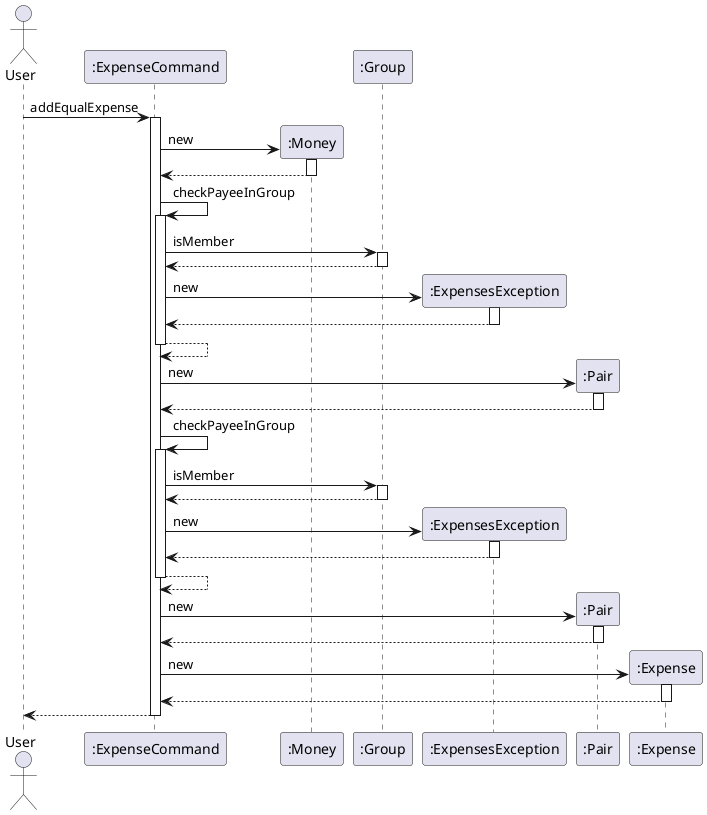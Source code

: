 @startuml
Actor User
User -> ":ExpenseCommand" : addEqualExpense
activate ":ExpenseCommand"
create ":Money"
":ExpenseCommand" -> ":Money" : new
activate ":Money"
":Money" --> ":ExpenseCommand"
deactivate ":Money"
":ExpenseCommand" -> ":ExpenseCommand" : checkPayeeInGroup
activate ":ExpenseCommand"
":ExpenseCommand" -> ":Group" : isMember
activate ":Group"
":Group" --> ":ExpenseCommand"
deactivate ":Group"
create ":ExpensesException"
":ExpenseCommand" -> ":ExpensesException" : new
activate ":ExpensesException"
":ExpensesException" --> ":ExpenseCommand"
deactivate ":ExpensesException"
":ExpenseCommand" --> ":ExpenseCommand"
deactivate ":ExpenseCommand"
create ":Pair"
":ExpenseCommand" -> ":Pair" : new
activate ":Pair"
":Pair" --> ":ExpenseCommand"
deactivate ":Pair"
":ExpenseCommand" -> ":ExpenseCommand" : checkPayeeInGroup
activate ":ExpenseCommand"
":ExpenseCommand" -> ":Group" : isMember
activate ":Group"
":Group" --> ":ExpenseCommand"
deactivate ":Group"
create ":ExpensesException"
":ExpenseCommand" -> ":ExpensesException" : new
activate ":ExpensesException"
":ExpensesException" --> ":ExpenseCommand"
deactivate ":ExpensesException"
":ExpenseCommand" --> ":ExpenseCommand"
deactivate ":ExpenseCommand"
create ":Pair"
":ExpenseCommand" -> ":Pair" : new
activate ":Pair"
":Pair" --> ":ExpenseCommand"
deactivate ":Pair"
create ":Expense"
":ExpenseCommand" -> ":Expense" : new
activate ":Expense"
":Expense" --> ":ExpenseCommand"
deactivate ":Expense"
return
@enduml